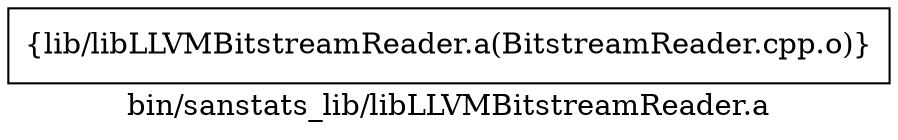 digraph "bin/sanstats_lib/libLLVMBitstreamReader.a" {
	label="bin/sanstats_lib/libLLVMBitstreamReader.a";
	rankdir=LR;

	Node0x5567f0e70f28 [shape=record,shape=box,group=0,label="{lib/libLLVMBitstreamReader.a(BitstreamReader.cpp.o)}"];
}
